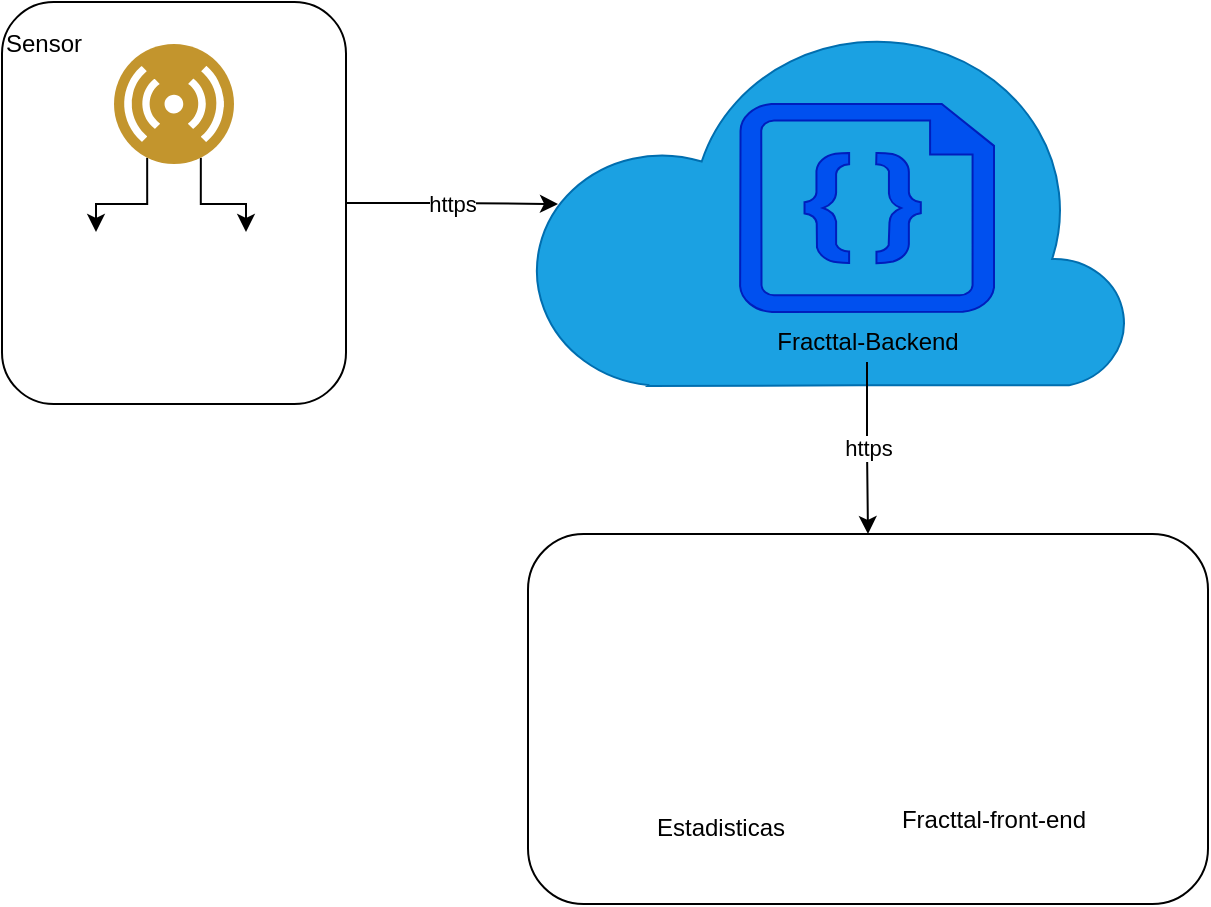 <mxfile version="11.3.0" type="github" pages="1"><diagram id="YD__28wBqgcH9z-IcT7J" name="Page-1"><mxGraphModel dx="868" dy="450" grid="1" gridSize="10" guides="1" tooltips="1" connect="1" arrows="1" fold="1" page="1" pageScale="1" pageWidth="827" pageHeight="1169" math="0" shadow="0"><root><mxCell id="0"/><mxCell id="1" parent="0"/><mxCell id="1Yqh0kamFTQ_v0bXK2_5-29" value="" style="rounded=1;whiteSpace=wrap;html=1;align=center;" vertex="1" parent="1"><mxGeometry x="330" y="306" width="340" height="185" as="geometry"/></mxCell><mxCell id="1Yqh0kamFTQ_v0bXK2_5-19" value="Sensor" style="rounded=1;whiteSpace=wrap;html=1;align=left;horizontal=1;verticalAlign=top;spacingTop=7;" vertex="1" parent="1"><mxGeometry x="67" y="40" width="172" height="201" as="geometry"/></mxCell><mxCell id="1Yqh0kamFTQ_v0bXK2_5-5" value="https" style="edgeStyle=orthogonalEdgeStyle;rounded=0;orthogonalLoop=1;jettySize=auto;html=1;entryX=0.05;entryY=0.5;entryDx=0;entryDy=0;entryPerimeter=0;exitX=1;exitY=0.5;exitDx=0;exitDy=0;" edge="1" parent="1" source="1Yqh0kamFTQ_v0bXK2_5-19" target="1Yqh0kamFTQ_v0bXK2_5-6"><mxGeometry relative="1" as="geometry"><mxPoint x="220" y="141" as="sourcePoint"/><mxPoint x="290" y="180" as="targetPoint"/></mxGeometry></mxCell><mxCell id="1Yqh0kamFTQ_v0bXK2_5-6" value="" style="verticalLabelPosition=bottom;html=1;verticalAlign=top;align=center;strokeColor=#006EAF;fillColor=#1ba1e2;shape=mxgraph.azure.cloud;fontColor=#ffffff;" vertex="1" parent="1"><mxGeometry x="330" y="50" width="300" height="182" as="geometry"/></mxCell><mxCell id="1Yqh0kamFTQ_v0bXK2_5-11" value="" style="shape=image;html=1;verticalAlign=top;verticalLabelPosition=bottom;labelBackgroundColor=#ffffff;imageAspect=0;aspect=fixed;image=https://cdn4.iconfinder.com/data/icons/the-weather-is-nice-today/64/weather_44-128.png" vertex="1" parent="1"><mxGeometry x="164" y="155" width="50" height="50" as="geometry"/></mxCell><mxCell id="1Yqh0kamFTQ_v0bXK2_5-12" value="" style="shape=image;html=1;verticalAlign=top;verticalLabelPosition=bottom;labelBackgroundColor=#ffffff;imageAspect=0;aspect=fixed;image=https://cdn2.iconfinder.com/data/icons/colored-weather/96/temperature_hot_forecast_weather-128.png" vertex="1" parent="1"><mxGeometry x="90" y="155" width="48" height="48" as="geometry"/></mxCell><mxCell id="1Yqh0kamFTQ_v0bXK2_5-16" style="edgeStyle=orthogonalEdgeStyle;rounded=0;orthogonalLoop=1;jettySize=auto;html=1;exitX=0.75;exitY=1;exitDx=0;exitDy=0;" edge="1" parent="1" source="1Yqh0kamFTQ_v0bXK2_5-14" target="1Yqh0kamFTQ_v0bXK2_5-11"><mxGeometry relative="1" as="geometry"/></mxCell><mxCell id="1Yqh0kamFTQ_v0bXK2_5-18" style="edgeStyle=orthogonalEdgeStyle;rounded=0;orthogonalLoop=1;jettySize=auto;html=1;exitX=0.25;exitY=1;exitDx=0;exitDy=0;" edge="1" parent="1" source="1Yqh0kamFTQ_v0bXK2_5-14" target="1Yqh0kamFTQ_v0bXK2_5-12"><mxGeometry relative="1" as="geometry"/></mxCell><mxCell id="1Yqh0kamFTQ_v0bXK2_5-14" value="" style="aspect=fixed;perimeter=ellipsePerimeter;html=1;align=center;shadow=0;dashed=0;fontColor=#4277BB;labelBackgroundColor=#ffffff;fontSize=12;spacingTop=3;image;image=img/lib/ibm/users/sensor.svg;" vertex="1" parent="1"><mxGeometry x="123" y="61" width="60" height="60" as="geometry"/></mxCell><mxCell id="1Yqh0kamFTQ_v0bXK2_5-24" value="" style="verticalLabelPosition=bottom;html=1;verticalAlign=top;align=center;strokeColor=#001DBC;fillColor=#0050ef;shape=mxgraph.azure.code_file;pointerEvents=1;fontColor=#ffffff;" vertex="1" parent="1"><mxGeometry x="436" y="91" width="127" height="104" as="geometry"/></mxCell><mxCell id="1Yqh0kamFTQ_v0bXK2_5-8" value="" style="shape=image;html=1;verticalAlign=top;verticalLabelPosition=bottom;labelBackgroundColor=#ffffff;imageAspect=0;aspect=fixed;image=https://cdn3.iconfinder.com/data/icons/other-icons/48/app_window-128.png" vertex="1" parent="1"><mxGeometry x="476" y="299" width="176" height="176" as="geometry"/></mxCell><mxCell id="1Yqh0kamFTQ_v0bXK2_5-7" value="" style="shape=image;html=1;verticalAlign=top;verticalLabelPosition=bottom;labelBackgroundColor=#ffffff;imageAspect=0;aspect=fixed;image=https://cdn4.iconfinder.com/data/icons/logos-and-brands/512/21_Angular_logo_logos-128.png" vertex="1" parent="1"><mxGeometry x="583" y="379" width="38" height="38" as="geometry"/></mxCell><mxCell id="1Yqh0kamFTQ_v0bXK2_5-10" value="Fracttal-front-end" style="text;html=1;strokeColor=none;fillColor=none;align=center;verticalAlign=middle;whiteSpace=wrap;rounded=0;" vertex="1" parent="1"><mxGeometry x="508" y="439" width="110" height="20" as="geometry"/></mxCell><mxCell id="1Yqh0kamFTQ_v0bXK2_5-26" value="https" style="edgeStyle=orthogonalEdgeStyle;rounded=0;orthogonalLoop=1;jettySize=auto;html=1;" edge="1" parent="1" source="1Yqh0kamFTQ_v0bXK2_5-25" target="1Yqh0kamFTQ_v0bXK2_5-29"><mxGeometry relative="1" as="geometry"/></mxCell><mxCell id="1Yqh0kamFTQ_v0bXK2_5-25" value="Fracttal-Backend" style="text;html=1;strokeColor=none;fillColor=none;align=center;verticalAlign=middle;whiteSpace=wrap;rounded=0;" vertex="1" parent="1"><mxGeometry x="444.5" y="200" width="110" height="20" as="geometry"/></mxCell><mxCell id="1Yqh0kamFTQ_v0bXK2_5-28" value="Estadisticas" style="shape=image;html=1;verticalAlign=top;verticalLabelPosition=bottom;labelBackgroundColor=#ffffff;imageAspect=0;aspect=fixed;image=https://cdn2.iconfinder.com/data/icons/infographic-bar-vol-9-1/512/32-128.png;align=center;" vertex="1" parent="1"><mxGeometry x="374" y="335.5" width="103" height="103" as="geometry"/></mxCell></root></mxGraphModel></diagram></mxfile>